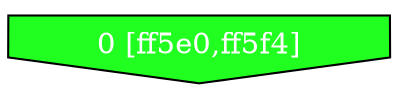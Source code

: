 diGraph libnss3{
	libnss3_0  [style=filled fillcolor="#20FF20" fontcolor="#ffffff" shape=invhouse label="0 [ff5e0,ff5f4]"]


}